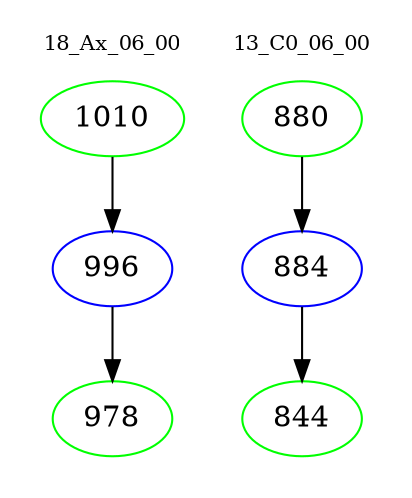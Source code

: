 digraph{
subgraph cluster_0 {
color = white
label = "18_Ax_06_00";
fontsize=10;
T0_1010 [label="1010", color="green"]
T0_1010 -> T0_996 [color="black"]
T0_996 [label="996", color="blue"]
T0_996 -> T0_978 [color="black"]
T0_978 [label="978", color="green"]
}
subgraph cluster_1 {
color = white
label = "13_C0_06_00";
fontsize=10;
T1_880 [label="880", color="green"]
T1_880 -> T1_884 [color="black"]
T1_884 [label="884", color="blue"]
T1_884 -> T1_844 [color="black"]
T1_844 [label="844", color="green"]
}
}
